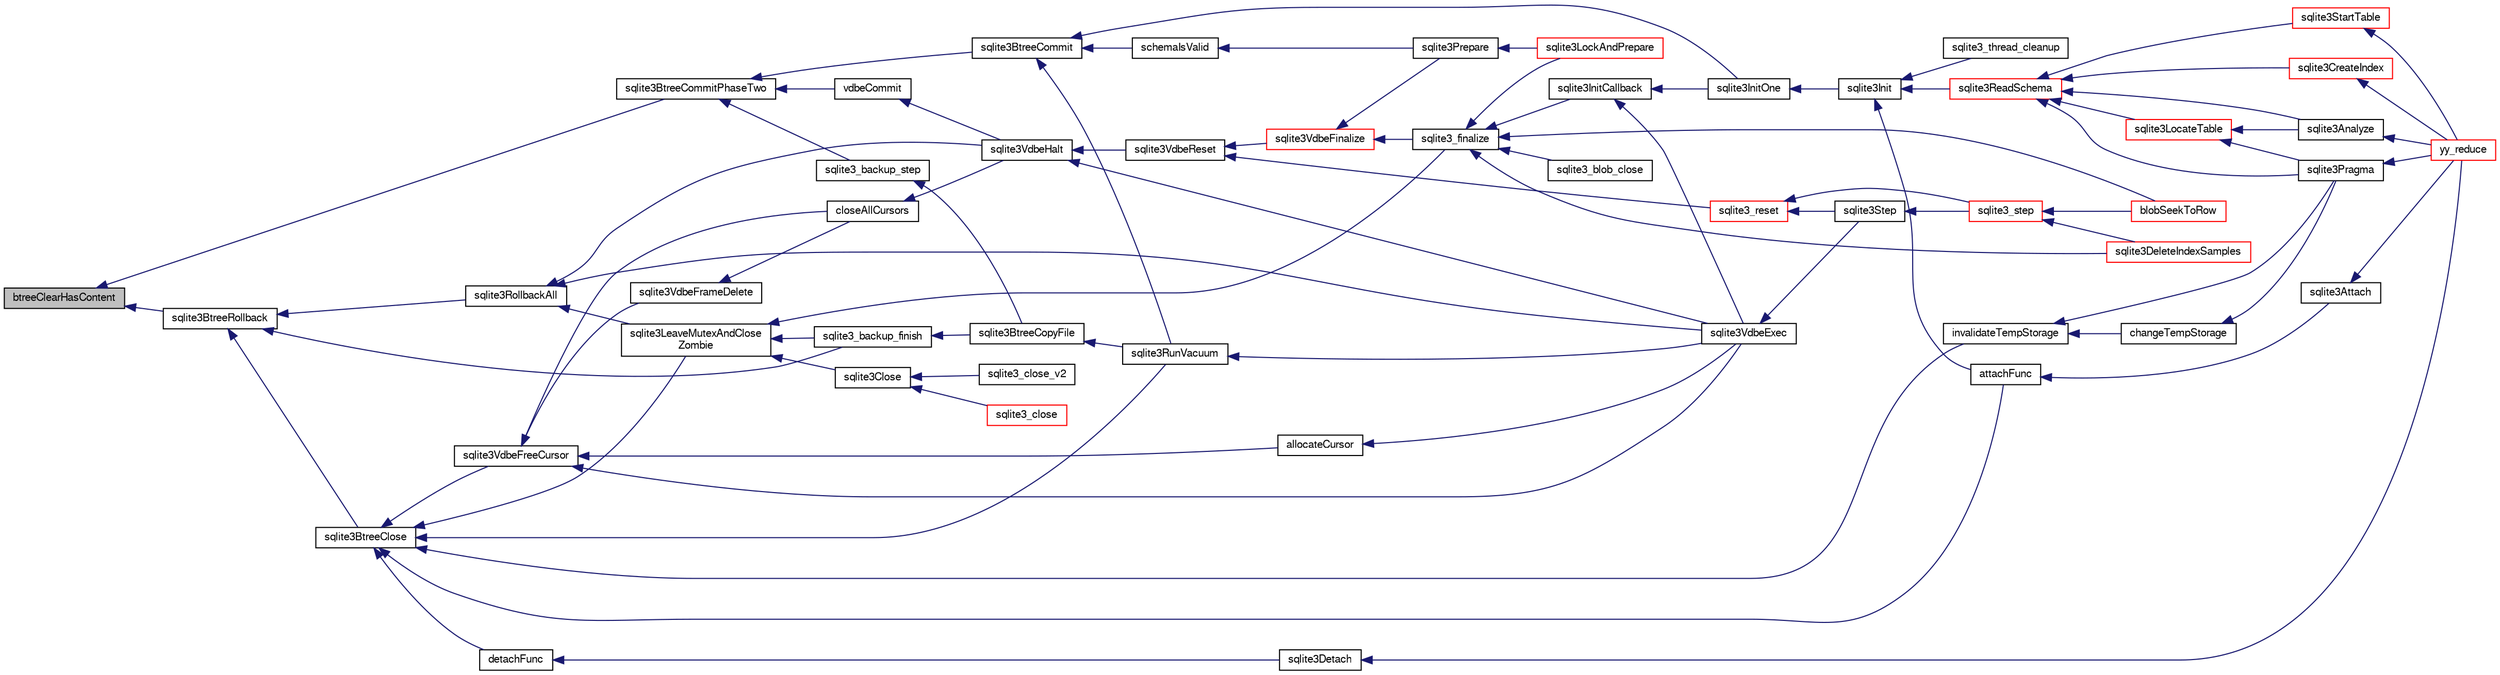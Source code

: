 digraph "btreeClearHasContent"
{
  edge [fontname="FreeSans",fontsize="10",labelfontname="FreeSans",labelfontsize="10"];
  node [fontname="FreeSans",fontsize="10",shape=record];
  rankdir="LR";
  Node23778 [label="btreeClearHasContent",height=0.2,width=0.4,color="black", fillcolor="grey75", style="filled", fontcolor="black"];
  Node23778 -> Node23779 [dir="back",color="midnightblue",fontsize="10",style="solid",fontname="FreeSans"];
  Node23779 [label="sqlite3BtreeCommitPhaseTwo",height=0.2,width=0.4,color="black", fillcolor="white", style="filled",URL="$sqlite3_8c.html#a84764f43cb4ca50bcac1fc674e8d6dd9"];
  Node23779 -> Node23780 [dir="back",color="midnightblue",fontsize="10",style="solid",fontname="FreeSans"];
  Node23780 [label="sqlite3BtreeCommit",height=0.2,width=0.4,color="black", fillcolor="white", style="filled",URL="$sqlite3_8c.html#a8e56ab314556935f9f73080147d26419"];
  Node23780 -> Node23781 [dir="back",color="midnightblue",fontsize="10",style="solid",fontname="FreeSans"];
  Node23781 [label="sqlite3InitOne",height=0.2,width=0.4,color="black", fillcolor="white", style="filled",URL="$sqlite3_8c.html#ac4318b25df65269906b0379251fe9b85"];
  Node23781 -> Node23782 [dir="back",color="midnightblue",fontsize="10",style="solid",fontname="FreeSans"];
  Node23782 [label="sqlite3Init",height=0.2,width=0.4,color="black", fillcolor="white", style="filled",URL="$sqlite3_8c.html#aed74e3dc765631a833f522f425ff5a48"];
  Node23782 -> Node23783 [dir="back",color="midnightblue",fontsize="10",style="solid",fontname="FreeSans"];
  Node23783 [label="attachFunc",height=0.2,width=0.4,color="black", fillcolor="white", style="filled",URL="$sqlite3_8c.html#a69cb751a7da501b9a0aa37e0d7c3eaf7"];
  Node23783 -> Node23784 [dir="back",color="midnightblue",fontsize="10",style="solid",fontname="FreeSans"];
  Node23784 [label="sqlite3Attach",height=0.2,width=0.4,color="black", fillcolor="white", style="filled",URL="$sqlite3_8c.html#ae0907fe0b43cc1b4c7e6a16213e8546f"];
  Node23784 -> Node23785 [dir="back",color="midnightblue",fontsize="10",style="solid",fontname="FreeSans"];
  Node23785 [label="yy_reduce",height=0.2,width=0.4,color="red", fillcolor="white", style="filled",URL="$sqlite3_8c.html#a7c419a9b25711c666a9a2449ef377f14"];
  Node23782 -> Node23787 [dir="back",color="midnightblue",fontsize="10",style="solid",fontname="FreeSans"];
  Node23787 [label="sqlite3ReadSchema",height=0.2,width=0.4,color="red", fillcolor="white", style="filled",URL="$sqlite3_8c.html#ac41a97f30334f7d35b2b5713097eca90"];
  Node23787 -> Node23788 [dir="back",color="midnightblue",fontsize="10",style="solid",fontname="FreeSans"];
  Node23788 [label="sqlite3Analyze",height=0.2,width=0.4,color="black", fillcolor="white", style="filled",URL="$sqlite3_8c.html#ac696deb1ccaae3fa855cfbd0bfd4d048"];
  Node23788 -> Node23785 [dir="back",color="midnightblue",fontsize="10",style="solid",fontname="FreeSans"];
  Node23787 -> Node23789 [dir="back",color="midnightblue",fontsize="10",style="solid",fontname="FreeSans"];
  Node23789 [label="sqlite3LocateTable",height=0.2,width=0.4,color="red", fillcolor="white", style="filled",URL="$sqlite3_8c.html#adfeea5b18971250d4ff7f5a44e134d75"];
  Node23789 -> Node23788 [dir="back",color="midnightblue",fontsize="10",style="solid",fontname="FreeSans"];
  Node23789 -> Node23834 [dir="back",color="midnightblue",fontsize="10",style="solid",fontname="FreeSans"];
  Node23834 [label="sqlite3Pragma",height=0.2,width=0.4,color="black", fillcolor="white", style="filled",URL="$sqlite3_8c.html#a111391370f58f8e6a6eca51fd34d62ed"];
  Node23834 -> Node23785 [dir="back",color="midnightblue",fontsize="10",style="solid",fontname="FreeSans"];
  Node23787 -> Node23878 [dir="back",color="midnightblue",fontsize="10",style="solid",fontname="FreeSans"];
  Node23878 [label="sqlite3StartTable",height=0.2,width=0.4,color="red", fillcolor="white", style="filled",URL="$sqlite3_8c.html#af49b4395f39d9078a0dda2484c183012"];
  Node23878 -> Node23785 [dir="back",color="midnightblue",fontsize="10",style="solid",fontname="FreeSans"];
  Node23787 -> Node23795 [dir="back",color="midnightblue",fontsize="10",style="solid",fontname="FreeSans"];
  Node23795 [label="sqlite3CreateIndex",height=0.2,width=0.4,color="red", fillcolor="white", style="filled",URL="$sqlite3_8c.html#a8dbe5e590ab6c58a8c45f34f7c81e825"];
  Node23795 -> Node23785 [dir="back",color="midnightblue",fontsize="10",style="solid",fontname="FreeSans"];
  Node23787 -> Node23834 [dir="back",color="midnightblue",fontsize="10",style="solid",fontname="FreeSans"];
  Node23782 -> Node23882 [dir="back",color="midnightblue",fontsize="10",style="solid",fontname="FreeSans"];
  Node23882 [label="sqlite3_thread_cleanup",height=0.2,width=0.4,color="black", fillcolor="white", style="filled",URL="$sqlite3_8h.html#a34980c829db84f02e1a1599063469f06"];
  Node23780 -> Node23883 [dir="back",color="midnightblue",fontsize="10",style="solid",fontname="FreeSans"];
  Node23883 [label="schemaIsValid",height=0.2,width=0.4,color="black", fillcolor="white", style="filled",URL="$sqlite3_8c.html#a7c466fe28e7ca6f46b8bf72c46d9738d"];
  Node23883 -> Node23884 [dir="back",color="midnightblue",fontsize="10",style="solid",fontname="FreeSans"];
  Node23884 [label="sqlite3Prepare",height=0.2,width=0.4,color="black", fillcolor="white", style="filled",URL="$sqlite3_8c.html#acb25890858d0bf4b12eb7aae569f0c7b"];
  Node23884 -> Node23885 [dir="back",color="midnightblue",fontsize="10",style="solid",fontname="FreeSans"];
  Node23885 [label="sqlite3LockAndPrepare",height=0.2,width=0.4,color="red", fillcolor="white", style="filled",URL="$sqlite3_8c.html#a5db1ec5589aa2b02c6d979211a8789bd"];
  Node23780 -> Node23980 [dir="back",color="midnightblue",fontsize="10",style="solid",fontname="FreeSans"];
  Node23980 [label="sqlite3RunVacuum",height=0.2,width=0.4,color="black", fillcolor="white", style="filled",URL="$sqlite3_8c.html#a5e83ddc7b3e7e8e79ad5d1fc92de1d2f"];
  Node23980 -> Node23910 [dir="back",color="midnightblue",fontsize="10",style="solid",fontname="FreeSans"];
  Node23910 [label="sqlite3VdbeExec",height=0.2,width=0.4,color="black", fillcolor="white", style="filled",URL="$sqlite3_8c.html#a8ce40a614bdc56719c4d642b1e4dfb21"];
  Node23910 -> Node23911 [dir="back",color="midnightblue",fontsize="10",style="solid",fontname="FreeSans"];
  Node23911 [label="sqlite3Step",height=0.2,width=0.4,color="black", fillcolor="white", style="filled",URL="$sqlite3_8c.html#a3f2872e873e2758a4beedad1d5113554"];
  Node23911 -> Node23887 [dir="back",color="midnightblue",fontsize="10",style="solid",fontname="FreeSans"];
  Node23887 [label="sqlite3_step",height=0.2,width=0.4,color="red", fillcolor="white", style="filled",URL="$sqlite3_8h.html#ac1e491ce36b7471eb28387f7d3c74334"];
  Node23887 -> Node23906 [dir="back",color="midnightblue",fontsize="10",style="solid",fontname="FreeSans"];
  Node23906 [label="blobSeekToRow",height=0.2,width=0.4,color="red", fillcolor="white", style="filled",URL="$sqlite3_8c.html#afff57e13332b98c8a44a7cebe38962ab"];
  Node23887 -> Node23908 [dir="back",color="midnightblue",fontsize="10",style="solid",fontname="FreeSans"];
  Node23908 [label="sqlite3DeleteIndexSamples",height=0.2,width=0.4,color="red", fillcolor="white", style="filled",URL="$sqlite3_8c.html#aaeda0302fbf61397ec009f65bed047ef"];
  Node23779 -> Node23978 [dir="back",color="midnightblue",fontsize="10",style="solid",fontname="FreeSans"];
  Node23978 [label="sqlite3_backup_step",height=0.2,width=0.4,color="black", fillcolor="white", style="filled",URL="$sqlite3_8h.html#a1699b75e98d082eebc465a9e64c35269"];
  Node23978 -> Node23979 [dir="back",color="midnightblue",fontsize="10",style="solid",fontname="FreeSans"];
  Node23979 [label="sqlite3BtreeCopyFile",height=0.2,width=0.4,color="black", fillcolor="white", style="filled",URL="$sqlite3_8c.html#a4d9e19a79f0d5c1dfcef0bd137ae83f9"];
  Node23979 -> Node23980 [dir="back",color="midnightblue",fontsize="10",style="solid",fontname="FreeSans"];
  Node23779 -> Node24042 [dir="back",color="midnightblue",fontsize="10",style="solid",fontname="FreeSans"];
  Node24042 [label="vdbeCommit",height=0.2,width=0.4,color="black", fillcolor="white", style="filled",URL="$sqlite3_8c.html#a5d7f1e0625451b987728f600cfe1b92d"];
  Node24042 -> Node23985 [dir="back",color="midnightblue",fontsize="10",style="solid",fontname="FreeSans"];
  Node23985 [label="sqlite3VdbeHalt",height=0.2,width=0.4,color="black", fillcolor="white", style="filled",URL="$sqlite3_8c.html#a8d1d99703d999190fbc35ecc981cb709"];
  Node23985 -> Node23986 [dir="back",color="midnightblue",fontsize="10",style="solid",fontname="FreeSans"];
  Node23986 [label="sqlite3VdbeReset",height=0.2,width=0.4,color="black", fillcolor="white", style="filled",URL="$sqlite3_8c.html#a315a913742f7267f90d46d41446353b1"];
  Node23986 -> Node23987 [dir="back",color="midnightblue",fontsize="10",style="solid",fontname="FreeSans"];
  Node23987 [label="sqlite3VdbeFinalize",height=0.2,width=0.4,color="red", fillcolor="white", style="filled",URL="$sqlite3_8c.html#af81e0c8d03b71610d3a826469f67bbd4"];
  Node23987 -> Node23988 [dir="back",color="midnightblue",fontsize="10",style="solid",fontname="FreeSans"];
  Node23988 [label="sqlite3_finalize",height=0.2,width=0.4,color="black", fillcolor="white", style="filled",URL="$sqlite3_8h.html#a801195c0f771d40bb4be1e40f3b88945"];
  Node23988 -> Node23906 [dir="back",color="midnightblue",fontsize="10",style="solid",fontname="FreeSans"];
  Node23988 -> Node23989 [dir="back",color="midnightblue",fontsize="10",style="solid",fontname="FreeSans"];
  Node23989 [label="sqlite3_blob_close",height=0.2,width=0.4,color="black", fillcolor="white", style="filled",URL="$sqlite3_8h.html#a8885ae884821e14e1e4501183c5833d6"];
  Node23988 -> Node23908 [dir="back",color="midnightblue",fontsize="10",style="solid",fontname="FreeSans"];
  Node23988 -> Node23990 [dir="back",color="midnightblue",fontsize="10",style="solid",fontname="FreeSans"];
  Node23990 [label="sqlite3InitCallback",height=0.2,width=0.4,color="black", fillcolor="white", style="filled",URL="$sqlite3_8c.html#a5183ff3c8b5311c7332250013ee018b3"];
  Node23990 -> Node23910 [dir="back",color="midnightblue",fontsize="10",style="solid",fontname="FreeSans"];
  Node23990 -> Node23781 [dir="back",color="midnightblue",fontsize="10",style="solid",fontname="FreeSans"];
  Node23988 -> Node23885 [dir="back",color="midnightblue",fontsize="10",style="solid",fontname="FreeSans"];
  Node23987 -> Node23884 [dir="back",color="midnightblue",fontsize="10",style="solid",fontname="FreeSans"];
  Node23986 -> Node23999 [dir="back",color="midnightblue",fontsize="10",style="solid",fontname="FreeSans"];
  Node23999 [label="sqlite3_reset",height=0.2,width=0.4,color="red", fillcolor="white", style="filled",URL="$sqlite3_8h.html#a758efebc2e95694959ab0e74b397984c"];
  Node23999 -> Node23911 [dir="back",color="midnightblue",fontsize="10",style="solid",fontname="FreeSans"];
  Node23999 -> Node23887 [dir="back",color="midnightblue",fontsize="10",style="solid",fontname="FreeSans"];
  Node23985 -> Node23910 [dir="back",color="midnightblue",fontsize="10",style="solid",fontname="FreeSans"];
  Node23778 -> Node24043 [dir="back",color="midnightblue",fontsize="10",style="solid",fontname="FreeSans"];
  Node24043 [label="sqlite3BtreeRollback",height=0.2,width=0.4,color="black", fillcolor="white", style="filled",URL="$sqlite3_8c.html#a317473acdafdd688385c8954f09de186"];
  Node24043 -> Node24044 [dir="back",color="midnightblue",fontsize="10",style="solid",fontname="FreeSans"];
  Node24044 [label="sqlite3BtreeClose",height=0.2,width=0.4,color="black", fillcolor="white", style="filled",URL="$sqlite3_8c.html#a729b65009b66a99200496b09c124df01"];
  Node24044 -> Node24045 [dir="back",color="midnightblue",fontsize="10",style="solid",fontname="FreeSans"];
  Node24045 [label="sqlite3VdbeFreeCursor",height=0.2,width=0.4,color="black", fillcolor="white", style="filled",URL="$sqlite3_8c.html#a0f9084083e1d0639708934630f33d6ef"];
  Node24045 -> Node24046 [dir="back",color="midnightblue",fontsize="10",style="solid",fontname="FreeSans"];
  Node24046 [label="sqlite3VdbeFrameDelete",height=0.2,width=0.4,color="black", fillcolor="white", style="filled",URL="$sqlite3_8c.html#adb3773fdfb1685857e28891f76365900"];
  Node24046 -> Node24047 [dir="back",color="midnightblue",fontsize="10",style="solid",fontname="FreeSans"];
  Node24047 [label="closeAllCursors",height=0.2,width=0.4,color="black", fillcolor="white", style="filled",URL="$sqlite3_8c.html#af1ac189735864dd6989a8c5af4557547"];
  Node24047 -> Node23985 [dir="back",color="midnightblue",fontsize="10",style="solid",fontname="FreeSans"];
  Node24045 -> Node24047 [dir="back",color="midnightblue",fontsize="10",style="solid",fontname="FreeSans"];
  Node24045 -> Node24048 [dir="back",color="midnightblue",fontsize="10",style="solid",fontname="FreeSans"];
  Node24048 [label="allocateCursor",height=0.2,width=0.4,color="black", fillcolor="white", style="filled",URL="$sqlite3_8c.html#a5083c054ea81802294e539b00a57aad4"];
  Node24048 -> Node23910 [dir="back",color="midnightblue",fontsize="10",style="solid",fontname="FreeSans"];
  Node24045 -> Node23910 [dir="back",color="midnightblue",fontsize="10",style="solid",fontname="FreeSans"];
  Node24044 -> Node23783 [dir="back",color="midnightblue",fontsize="10",style="solid",fontname="FreeSans"];
  Node24044 -> Node23981 [dir="back",color="midnightblue",fontsize="10",style="solid",fontname="FreeSans"];
  Node23981 [label="detachFunc",height=0.2,width=0.4,color="black", fillcolor="white", style="filled",URL="$sqlite3_8c.html#a2b3dd04cb87abd088926ab0082a60b77"];
  Node23981 -> Node23828 [dir="back",color="midnightblue",fontsize="10",style="solid",fontname="FreeSans"];
  Node23828 [label="sqlite3Detach",height=0.2,width=0.4,color="black", fillcolor="white", style="filled",URL="$sqlite3_8c.html#ab1a5a0b01c7560aef5e0b8603a68747d"];
  Node23828 -> Node23785 [dir="back",color="midnightblue",fontsize="10",style="solid",fontname="FreeSans"];
  Node24044 -> Node23982 [dir="back",color="midnightblue",fontsize="10",style="solid",fontname="FreeSans"];
  Node23982 [label="invalidateTempStorage",height=0.2,width=0.4,color="black", fillcolor="white", style="filled",URL="$sqlite3_8c.html#a759777a1eb3c3e96a5af94932b39e69a"];
  Node23982 -> Node23983 [dir="back",color="midnightblue",fontsize="10",style="solid",fontname="FreeSans"];
  Node23983 [label="changeTempStorage",height=0.2,width=0.4,color="black", fillcolor="white", style="filled",URL="$sqlite3_8c.html#abd43abe0a0959a45c786b9865ed52904"];
  Node23983 -> Node23834 [dir="back",color="midnightblue",fontsize="10",style="solid",fontname="FreeSans"];
  Node23982 -> Node23834 [dir="back",color="midnightblue",fontsize="10",style="solid",fontname="FreeSans"];
  Node24044 -> Node23980 [dir="back",color="midnightblue",fontsize="10",style="solid",fontname="FreeSans"];
  Node24044 -> Node24001 [dir="back",color="midnightblue",fontsize="10",style="solid",fontname="FreeSans"];
  Node24001 [label="sqlite3LeaveMutexAndClose\lZombie",height=0.2,width=0.4,color="black", fillcolor="white", style="filled",URL="$sqlite3_8c.html#afe3a37c29dcb0fe9fc15fe07a3976f59"];
  Node24001 -> Node24002 [dir="back",color="midnightblue",fontsize="10",style="solid",fontname="FreeSans"];
  Node24002 [label="sqlite3_backup_finish",height=0.2,width=0.4,color="black", fillcolor="white", style="filled",URL="$sqlite3_8h.html#a176857dd58d99be53b6d7305533e0048"];
  Node24002 -> Node23979 [dir="back",color="midnightblue",fontsize="10",style="solid",fontname="FreeSans"];
  Node24001 -> Node23988 [dir="back",color="midnightblue",fontsize="10",style="solid",fontname="FreeSans"];
  Node24001 -> Node24003 [dir="back",color="midnightblue",fontsize="10",style="solid",fontname="FreeSans"];
  Node24003 [label="sqlite3Close",height=0.2,width=0.4,color="black", fillcolor="white", style="filled",URL="$sqlite3_8c.html#aa9f2e73837bba8d721dbde0964ffce11"];
  Node24003 -> Node24004 [dir="back",color="midnightblue",fontsize="10",style="solid",fontname="FreeSans"];
  Node24004 [label="sqlite3_close",height=0.2,width=0.4,color="red", fillcolor="white", style="filled",URL="$sqlite3_8h.html#ac43c9032fc6ef3b2a231dc3a9fa44b2d"];
  Node24003 -> Node24011 [dir="back",color="midnightblue",fontsize="10",style="solid",fontname="FreeSans"];
  Node24011 [label="sqlite3_close_v2",height=0.2,width=0.4,color="black", fillcolor="white", style="filled",URL="$sqlite3_8h.html#ad2cb8462eaba28b4c8410ef55a4282b4"];
  Node24043 -> Node24002 [dir="back",color="midnightblue",fontsize="10",style="solid",fontname="FreeSans"];
  Node24043 -> Node23984 [dir="back",color="midnightblue",fontsize="10",style="solid",fontname="FreeSans"];
  Node23984 [label="sqlite3RollbackAll",height=0.2,width=0.4,color="black", fillcolor="white", style="filled",URL="$sqlite3_8c.html#ad902dd388d73208539f557962e3fe6bb"];
  Node23984 -> Node23985 [dir="back",color="midnightblue",fontsize="10",style="solid",fontname="FreeSans"];
  Node23984 -> Node23910 [dir="back",color="midnightblue",fontsize="10",style="solid",fontname="FreeSans"];
  Node23984 -> Node24001 [dir="back",color="midnightblue",fontsize="10",style="solid",fontname="FreeSans"];
}
